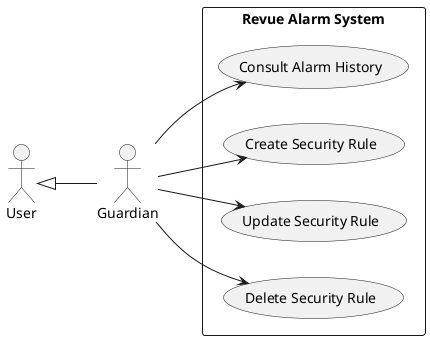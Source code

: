 @startuml
left to right direction
actor "Guardian" as guardian
actor "User" as user
rectangle "Revue Alarm System" {
  usecase "Consult Alarm History" as UC3
  usecase "Create Security Rule" as UC2
  usecase "Update Security Rule" as UC1
  usecase "Delete Security Rule" as UC4
}
user <|-- guardian
guardian --> UC1
guardian --> UC2
guardian --> UC3
guardian --> UC4
@enduml
